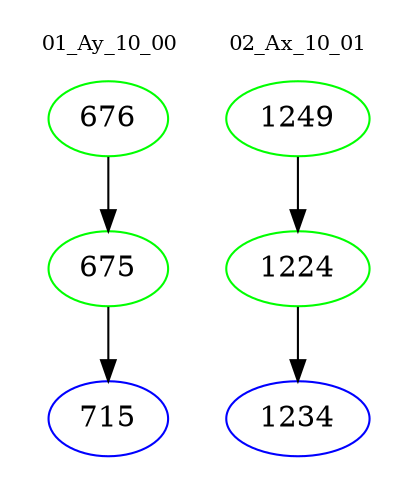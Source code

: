 digraph{
subgraph cluster_0 {
color = white
label = "01_Ay_10_00";
fontsize=10;
T0_676 [label="676", color="green"]
T0_676 -> T0_675 [color="black"]
T0_675 [label="675", color="green"]
T0_675 -> T0_715 [color="black"]
T0_715 [label="715", color="blue"]
}
subgraph cluster_1 {
color = white
label = "02_Ax_10_01";
fontsize=10;
T1_1249 [label="1249", color="green"]
T1_1249 -> T1_1224 [color="black"]
T1_1224 [label="1224", color="green"]
T1_1224 -> T1_1234 [color="black"]
T1_1234 [label="1234", color="blue"]
}
}
